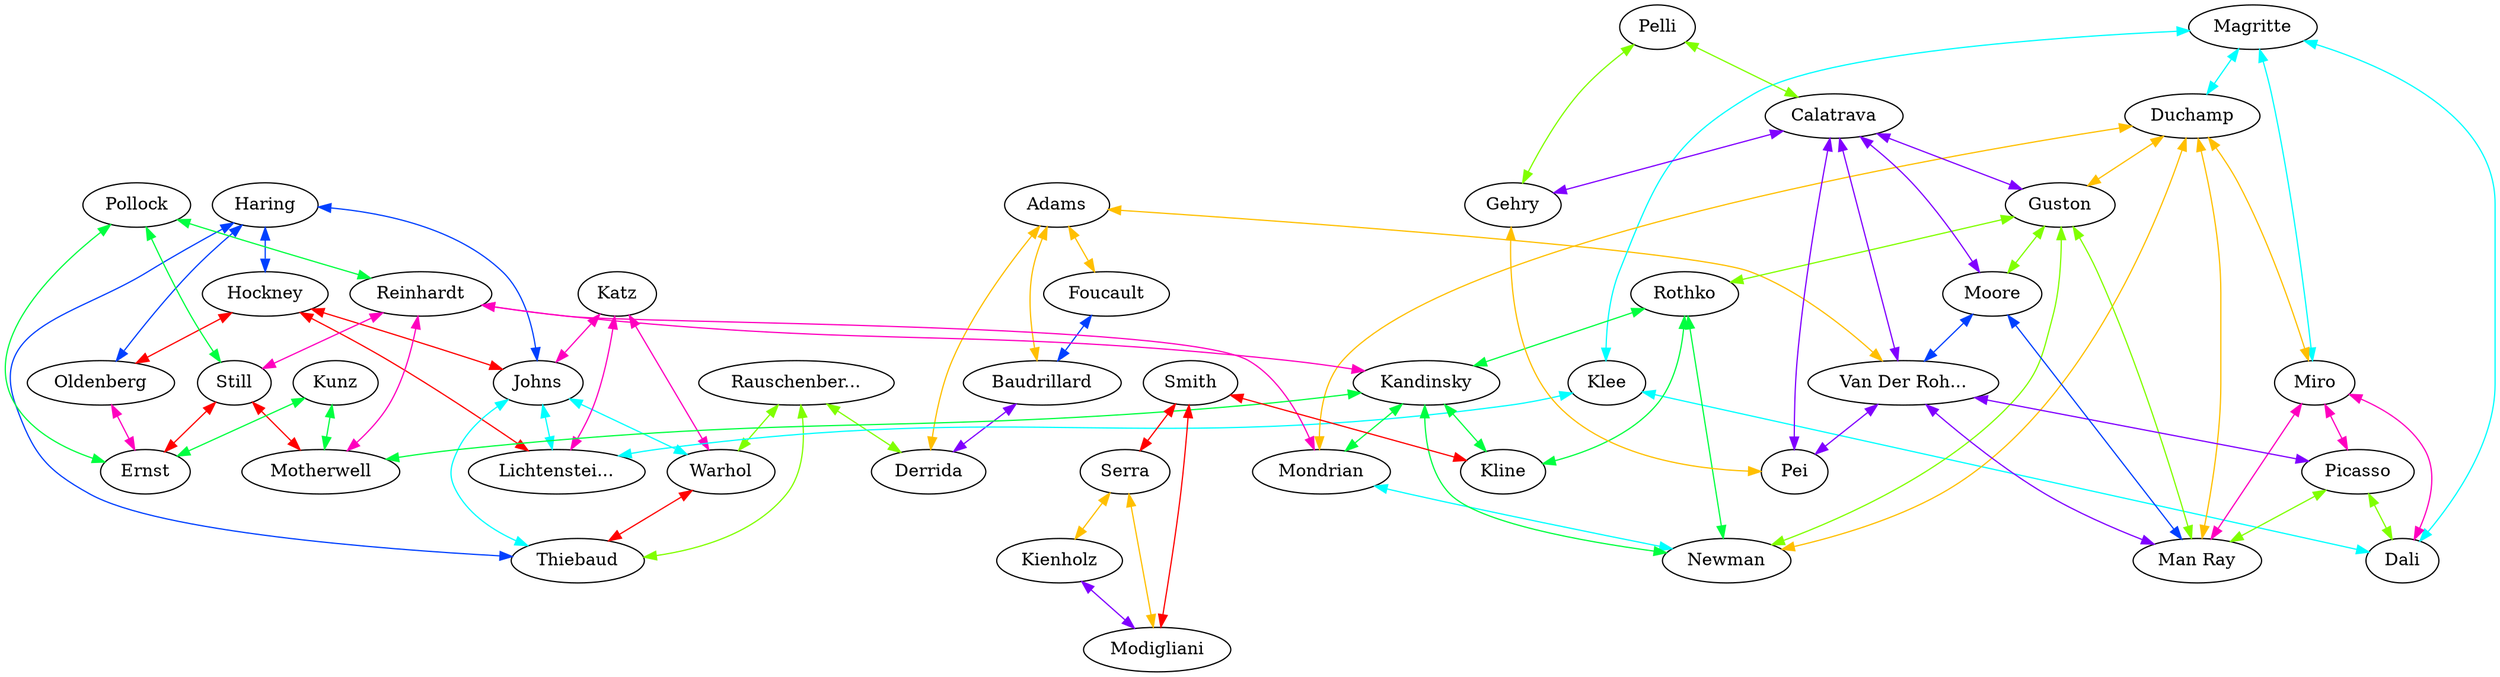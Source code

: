 graph x {
"Oldenberg" [pos="0.583333333333333,-0.763888888888889",label="Oldenberg"]
"Hockney" [pos="1.45833333333333,-0.680555555555556",label="Hockney"]
"Lichtenstein" [pos="2.58333333333333,-0.583333333333333",label="Lichtenstei..."]
"Haring" [pos="1.375,-1.18055555555556",label="Haring"]
"Johns" [pos="2.08333333333333,-1.18055555555556",label="Johns"]
"Katz" [pos="2.70833333333333,-1.18055555555556",label="Katz"]
"Thiebaud" [pos="1.54166666666667,-1.69444444444444",label="Thiebaud"]
"Warhol" [pos="2.34722222222222,-1.69444444444444",label="Warhol"]
"Rauschenberg" [pos="1.36111111111111,-2.26388888888889",label="Rauschenber..."]
"Derrida" [pos="2.02777777777778,-3.02777777777778",label="Derrida"]
"Baudrillard" [pos="2.04166666666667,-3.66666666666667",label="Baudrillard"]
"Foucault" [pos="3.01388888888889,-4.16666666666667",label="Foucault"]
"Adams" [pos="2.91666666666667,-2.97222222222222",label="Adams"]
"Klee" [pos="3.47222222222222,-0.611111111111111",label="Klee"]
"Magritte" [pos="4.09722222222222,-0.819444444444444",label="Magritte"]
"Duchamp" [pos="4.75,-1.02777777777778",label="Duchamp"]
"Dali" [pos="3.55555555555556,-1.08333333333333",label="Dali"]
"Miro" [pos="4.06944444444444,-1.23611111111111",label="Miro"]
"Picasso" [pos="3.47222222222222,-1.51388888888889",label="Picasso"]
"Man Ray" [pos="4.06944444444444,-1.66666666666667",label="Man Ray"]
"Guston" [pos="5.05555555555556,-1.97222222222222",label="Guston"]
"Newman" [pos="5.41666666666667,-1.33333333333333",label="Newman"]
"Mondrian" [pos="5.5,-0.833333333333333",label="Mondrian"]
"Reinhardt" [pos="6.38888888888889,-0.694444444444444",label="Reinhardt"]
"Pollock" [pos="7.22222222222222,-0.513888888888889",label="Pollock"]
"Ernst" [pos="7.81944444444444,-0.763888888888889",label="Ernst"]
"Still" [pos="7.34722222222222,-0.972222222222222",label="Still"]
"Motherwell" [pos="7.09722222222222,-1.34722222222222",label="Motherwell"]
"Kunz" [pos="7.88888888888889,-1.38888888888889",label="Kunz"]
"Kandinsky" [pos="6.27777777777778,-1.34722222222222",label="Kandinsky"]
"Rothko" [pos="5.75,-1.95833333333333",label="Rothko"]
"Kline" [pos="6.36111111111111,-2.02777777777778",label="Kline"]
"Smith" [pos="6.91666666666667,-2.70833333333333",label="Smith"]
"Modigliani" [pos="7.625,-2.94444444444444",label="Modigliani"]
"Serra" [pos="7.09722222222222,-3.51388888888889",label="Serra"]
"Kienholz" [pos="7.72222222222222,-3.51388888888889",label="Kienholz"]
"Van Der Rohe" [pos="3.68055555555556,-2.18055555555556",label="Van Der Roh..."]
"Moore" [pos="4.38888888888889,-2.13888888888889",label="Moore"]
"Calatrava" [pos="4.56944444444444,-2.625",label="Calatrava"]
"Pei" [pos="4.18055555555556,-3.125",label="Pei"]
"Gehry" [pos="4.51388888888889,-3.65277777777778",label="Gehry"]
"Pelli" [pos="5.15277777777778,-3.63888888888889",label="Pelli"]
"Adams" -- "Van Der Rohe" [dir="both",color="0.125,1,1"]
"Adams" -- "Foucault" [dir="both",color="0.125,1,1"]
"Adams" -- "Baudrillard" [dir="both",color="0.125,1,1"]
"Adams" -- "Derrida" [dir="both",color="0.125,1,1"]
"Pelli" -- "Gehry" [dir="both",color="0.25,1,1"]
"Pelli" -- "Calatrava" [dir="both",color="0.25,1,1"]
"Pollock" -- "Still" [dir="both",color="0.375,1,1"]
"Pollock" -- "Ernst" [dir="both",color="0.375,1,1"]
"Pollock" -- "Reinhardt" [dir="both",color="0.375,1,1"]
"Magritte" -- "Miro" [dir="both",color="0.5,1,1"]
"Magritte" -- "Dali" [dir="both",color="0.5,1,1"]
"Magritte" -- "Duchamp" [dir="both",color="0.5,1,1"]
"Magritte" -- "Klee" [dir="both",color="0.5,1,1"]
"Haring" -- "Thiebaud" [dir="both",color="0.625,1,1"]
"Haring" -- "Johns" [dir="both",color="0.625,1,1"]
"Haring" -- "Oldenberg" [dir="both",color="0.625,1,1"]
"Haring" -- "Hockney" [dir="both",color="0.625,1,1"]
"Calatrava" -- "Gehry" [dir="both",color="0.75,1,1"]
"Calatrava" -- "Pei" [dir="both",color="0.75,1,1"]
"Calatrava" -- "Moore" [dir="both",color="0.75,1,1"]
"Calatrava" -- "Van Der Rohe" [dir="both",color="0.75,1,1"]
"Calatrava" -- "Guston" [dir="both",color="0.75,1,1"]
"Katz" -- "Johns" [dir="both",color="0.875,1,1"]
"Katz" -- "Warhol" [dir="both",color="0.875,1,1"]
"Katz" -- "Lichtenstein" [dir="both",color="0.875,1,1"]
"Smith" -- "Kline" [dir="both",color="1,1,1"]
"Smith" -- "Serra" [dir="both",color="1,1,1"]
"Smith" -- "Modigliani" [dir="both",color="1,1,1"]
"Duchamp" -- "Mondrian" [dir="both",color="0.125,1,1"]
"Duchamp" -- "Miro" [dir="both",color="0.125,1,1"]
"Duchamp" -- "Man Ray" [dir="both",color="0.125,1,1"]
"Duchamp" -- "Newman" [dir="both",color="0.125,1,1"]
"Duchamp" -- "Guston" [dir="both",color="0.125,1,1"]
"Guston" -- "Rothko" [dir="both",color="0.25,1,1"]
"Guston" -- "Man Ray" [dir="both",color="0.25,1,1"]
"Guston" -- "Newman" [dir="both",color="0.25,1,1"]
"Guston" -- "Moore" [dir="both",color="0.25,1,1"]
"Rothko" -- "Kline" [dir="both",color="0.375,1,1"]
"Rothko" -- "Kandinsky" [dir="both",color="0.375,1,1"]
"Rothko" -- "Newman" [dir="both",color="0.375,1,1"]
"Klee" -- "Dali" [dir="both",color="0.5,1,1"]
"Klee" -- "Lichtenstein" [dir="both",color="0.5,1,1"]
"Foucault" -- "Baudrillard" [dir="both",color="0.625,1,1"]
"Baudrillard" -- "Derrida" [dir="both",color="0.75,1,1"]
"Miro" -- "Man Ray" [dir="both",color="0.875,1,1"]
"Miro" -- "Dali" [dir="both",color="0.875,1,1"]
"Miro" -- "Picasso" [dir="both",color="0.875,1,1"]
"Hockney" -- "Johns" [dir="both",color="1,1,1"]
"Hockney" -- "Oldenberg" [dir="both",color="1,1,1"]
"Hockney" -- "Lichtenstein" [dir="both",color="1,1,1"]
"Serra" -- "Kienholz" [dir="both",color="0.125,1,1"]
"Serra" -- "Modigliani" [dir="both",color="0.125,1,1"]
"Rauschenberg" -- "Thiebaud" [dir="both",color="0.25,1,1"]
"Rauschenberg" -- "Warhol" [dir="both",color="0.25,1,1"]
"Rauschenberg" -- "Derrida" [dir="both",color="0.25,1,1"]
"Kunz" -- "Ernst" [dir="both",color="0.375,1,1"]
"Kunz" -- "Motherwell" [dir="both",color="0.375,1,1"]
"Johns" -- "Thiebaud" [dir="both",color="0.5,1,1"]
"Johns" -- "Warhol" [dir="both",color="0.5,1,1"]
"Johns" -- "Lichtenstein" [dir="both",color="0.5,1,1"]
"Moore" -- "Man Ray" [dir="both",color="0.625,1,1"]
"Moore" -- "Van Der Rohe" [dir="both",color="0.625,1,1"]
"Van Der Rohe" -- "Man Ray" [dir="both",color="0.75,1,1"]
"Van Der Rohe" -- "Pei" [dir="both",color="0.75,1,1"]
"Van Der Rohe" -- "Picasso" [dir="both",color="0.75,1,1"]
"Reinhardt" -- "Still" [dir="both",color="0.875,1,1"]
"Reinhardt" -- "Mondrian" [dir="both",color="0.875,1,1"]
"Reinhardt" -- "Kandinsky" [dir="both",color="0.875,1,1"]
"Reinhardt" -- "Motherwell" [dir="both",color="0.875,1,1"]
"Still" -- "Ernst" [dir="both",color="1,1,1"]
"Still" -- "Motherwell" [dir="both",color="1,1,1"]
"Gehry" -- "Pei" [dir="both",color="0.125,1,1"]
"Picasso" -- "Man Ray" [dir="both",color="0.25,1,1"]
"Picasso" -- "Dali" [dir="both",color="0.25,1,1"]
"Kandinsky" -- "Kline" [dir="both",color="0.375,1,1"]
"Kandinsky" -- "Mondrian" [dir="both",color="0.375,1,1"]
"Kandinsky" -- "Newman" [dir="both",color="0.375,1,1"]
"Kandinsky" -- "Motherwell" [dir="both",color="0.375,1,1"]
"Kienholz" -- "Modigliani" [dir="both",color="0.75,1,1"]
"Oldenberg" -- "Ernst" [dir="both",color="0.875,1,1"]
"Warhol" -- "Thiebaud" [dir="both",color="1,1,1"]
"Mondrian" -- "Newman" [dir="both",color="0.5,1,1"]
}
